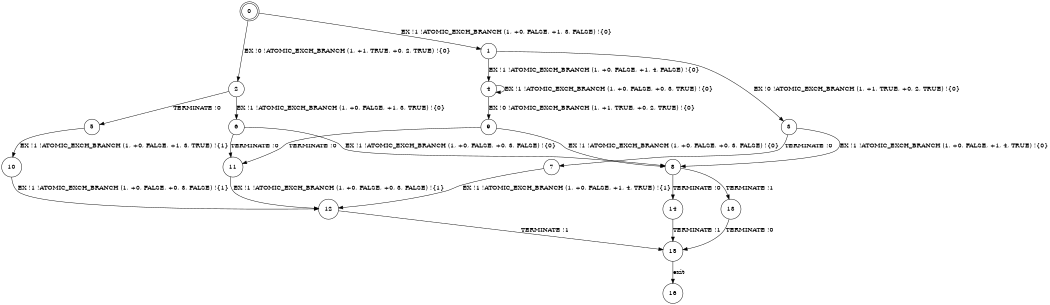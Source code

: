 digraph BCG {
size = "7, 10.5";
center = TRUE;
node [shape = circle];
0 [peripheries = 2];
0 -> 1 [label = "EX !1 !ATOMIC_EXCH_BRANCH (1, +0, FALSE, +1, 3, FALSE) !{0}"];
0 -> 2 [label = "EX !0 !ATOMIC_EXCH_BRANCH (1, +1, TRUE, +0, 2, TRUE) !{0}"];
1 -> 3 [label = "EX !0 !ATOMIC_EXCH_BRANCH (1, +1, TRUE, +0, 2, TRUE) !{0}"];
1 -> 4 [label = "EX !1 !ATOMIC_EXCH_BRANCH (1, +0, FALSE, +1, 4, FALSE) !{0}"];
2 -> 5 [label = "TERMINATE !0"];
2 -> 6 [label = "EX !1 !ATOMIC_EXCH_BRANCH (1, +0, FALSE, +1, 3, TRUE) !{0}"];
3 -> 7 [label = "TERMINATE !0"];
3 -> 8 [label = "EX !1 !ATOMIC_EXCH_BRANCH (1, +0, FALSE, +1, 4, TRUE) !{0}"];
4 -> 9 [label = "EX !0 !ATOMIC_EXCH_BRANCH (1, +1, TRUE, +0, 2, TRUE) !{0}"];
4 -> 4 [label = "EX !1 !ATOMIC_EXCH_BRANCH (1, +0, FALSE, +0, 3, TRUE) !{0}"];
5 -> 10 [label = "EX !1 !ATOMIC_EXCH_BRANCH (1, +0, FALSE, +1, 3, TRUE) !{1}"];
6 -> 11 [label = "TERMINATE !0"];
6 -> 8 [label = "EX !1 !ATOMIC_EXCH_BRANCH (1, +0, FALSE, +0, 3, FALSE) !{0}"];
7 -> 12 [label = "EX !1 !ATOMIC_EXCH_BRANCH (1, +0, FALSE, +1, 4, TRUE) !{1}"];
8 -> 13 [label = "TERMINATE !1"];
8 -> 14 [label = "TERMINATE !0"];
9 -> 11 [label = "TERMINATE !0"];
9 -> 8 [label = "EX !1 !ATOMIC_EXCH_BRANCH (1, +0, FALSE, +0, 3, FALSE) !{0}"];
10 -> 12 [label = "EX !1 !ATOMIC_EXCH_BRANCH (1, +0, FALSE, +0, 3, FALSE) !{1}"];
11 -> 12 [label = "EX !1 !ATOMIC_EXCH_BRANCH (1, +0, FALSE, +0, 3, FALSE) !{1}"];
12 -> 15 [label = "TERMINATE !1"];
13 -> 15 [label = "TERMINATE !0"];
14 -> 15 [label = "TERMINATE !1"];
15 -> 16 [label = "exit"];
}
